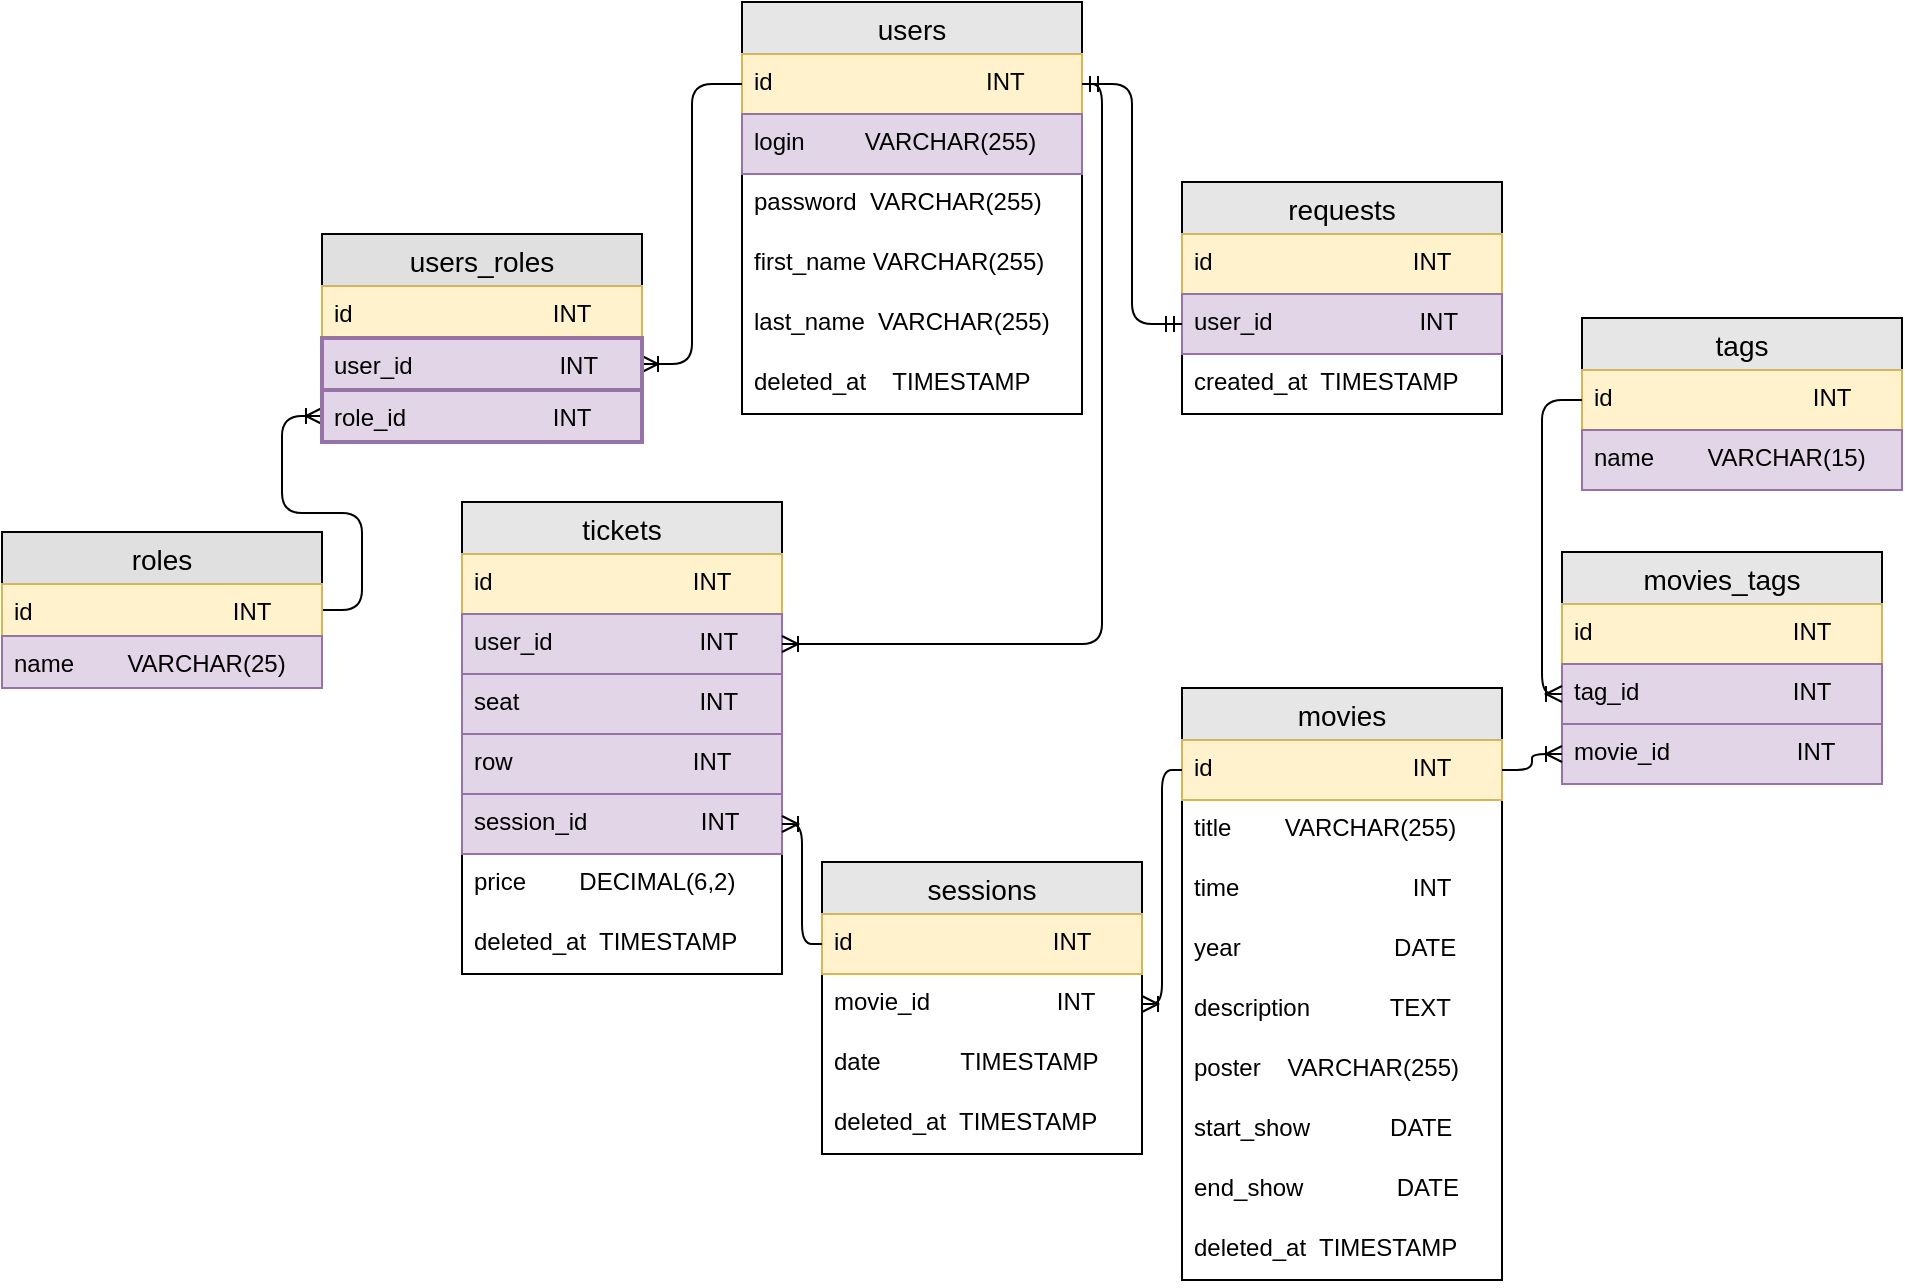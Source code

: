 <mxfile version="14.2.9" type="device"><diagram id="-RcmR5_zFe8NNX7GSMVh" name="Page-1"><mxGraphModel dx="1021" dy="518" grid="1" gridSize="10" guides="1" tooltips="1" connect="1" arrows="1" fold="1" page="1" pageScale="1" pageWidth="827" pageHeight="1169" math="0" shadow="0"><root><mxCell id="0"/><mxCell id="1" parent="0"/><mxCell id="Pe_4OaXlOV5l_LclM_bV-1" value="users" style="swimlane;fontStyle=0;childLayout=stackLayout;horizontal=1;startSize=26;horizontalStack=0;resizeParent=1;resizeParentMax=0;resizeLast=0;collapsible=1;marginBottom=0;align=center;fontSize=14;swimlaneFillColor=#ffffff;fillColor=#E6E6E6;" parent="1" vertex="1"><mxGeometry x="600" y="210" width="170" height="206" as="geometry"/></mxCell><mxCell id="Pe_4OaXlOV5l_LclM_bV-2" value="id                                INT" style="text;strokeColor=#d6b656;fillColor=#fff2cc;spacingLeft=4;spacingRight=4;overflow=hidden;rotatable=0;points=[[0,0.5],[1,0.5]];portConstraint=eastwest;fontSize=12;" parent="Pe_4OaXlOV5l_LclM_bV-1" vertex="1"><mxGeometry y="26" width="170" height="30" as="geometry"/></mxCell><mxCell id="Pe_4OaXlOV5l_LclM_bV-3" value="login         VARCHAR(255)" style="text;strokeColor=#9673a6;fillColor=#e1d5e7;spacingLeft=4;spacingRight=4;overflow=hidden;rotatable=0;points=[[0,0.5],[1,0.5]];portConstraint=eastwest;fontSize=12;" parent="Pe_4OaXlOV5l_LclM_bV-1" vertex="1"><mxGeometry y="56" width="170" height="30" as="geometry"/></mxCell><mxCell id="Pe_4OaXlOV5l_LclM_bV-4" value="password  VARCHAR(255)" style="text;strokeColor=none;fillColor=none;spacingLeft=4;spacingRight=4;overflow=hidden;rotatable=0;points=[[0,0.5],[1,0.5]];portConstraint=eastwest;fontSize=12;" parent="Pe_4OaXlOV5l_LclM_bV-1" vertex="1"><mxGeometry y="86" width="170" height="30" as="geometry"/></mxCell><mxCell id="PdfX5IWD0-OYsIvhmnQD-1" value="first_name VARCHAR(255)" style="text;strokeColor=none;fillColor=none;spacingLeft=4;spacingRight=4;overflow=hidden;rotatable=0;points=[[0,0.5],[1,0.5]];portConstraint=eastwest;fontSize=12;" vertex="1" parent="Pe_4OaXlOV5l_LclM_bV-1"><mxGeometry y="116" width="170" height="30" as="geometry"/></mxCell><mxCell id="PdfX5IWD0-OYsIvhmnQD-2" value="last_name  VARCHAR(255)" style="text;strokeColor=none;fillColor=none;spacingLeft=4;spacingRight=4;overflow=hidden;rotatable=0;points=[[0,0.5],[1,0.5]];portConstraint=eastwest;fontSize=12;" vertex="1" parent="Pe_4OaXlOV5l_LclM_bV-1"><mxGeometry y="146" width="170" height="30" as="geometry"/></mxCell><mxCell id="Pe_4OaXlOV5l_LclM_bV-5" value="deleted_at    TIMESTAMP" style="text;strokeColor=none;fillColor=none;spacingLeft=4;spacingRight=4;overflow=hidden;rotatable=0;points=[[0,0.5],[1,0.5]];portConstraint=eastwest;fontSize=12;" parent="Pe_4OaXlOV5l_LclM_bV-1" vertex="1"><mxGeometry y="176" width="170" height="30" as="geometry"/></mxCell><mxCell id="Pe_4OaXlOV5l_LclM_bV-6" value="movies" style="swimlane;fontStyle=0;childLayout=stackLayout;horizontal=1;startSize=26;horizontalStack=0;resizeParent=1;resizeParentMax=0;resizeLast=0;collapsible=1;marginBottom=0;align=center;fontSize=14;swimlaneFillColor=#ffffff;fillColor=#E6E6E6;" parent="1" vertex="1"><mxGeometry x="820" y="553" width="160" height="296" as="geometry"/></mxCell><mxCell id="Pe_4OaXlOV5l_LclM_bV-7" value="id                              INT" style="text;strokeColor=#d6b656;fillColor=#fff2cc;spacingLeft=4;spacingRight=4;overflow=hidden;rotatable=0;points=[[0,0.5],[1,0.5]];portConstraint=eastwest;fontSize=12;" parent="Pe_4OaXlOV5l_LclM_bV-6" vertex="1"><mxGeometry y="26" width="160" height="30" as="geometry"/></mxCell><mxCell id="Pe_4OaXlOV5l_LclM_bV-8" value="title        VARCHAR(255)" style="text;strokeColor=none;fillColor=none;spacingLeft=4;spacingRight=4;overflow=hidden;rotatable=0;points=[[0,0.5],[1,0.5]];portConstraint=eastwest;fontSize=12;" parent="Pe_4OaXlOV5l_LclM_bV-6" vertex="1"><mxGeometry y="56" width="160" height="30" as="geometry"/></mxCell><mxCell id="Pe_4OaXlOV5l_LclM_bV-9" value="time                          INT" style="text;strokeColor=none;fillColor=none;spacingLeft=4;spacingRight=4;overflow=hidden;rotatable=0;points=[[0,0.5],[1,0.5]];portConstraint=eastwest;fontSize=12;" parent="Pe_4OaXlOV5l_LclM_bV-6" vertex="1"><mxGeometry y="86" width="160" height="30" as="geometry"/></mxCell><mxCell id="Pe_4OaXlOV5l_LclM_bV-10" value="year                       DATE" style="text;strokeColor=none;fillColor=none;spacingLeft=4;spacingRight=4;overflow=hidden;rotatable=0;points=[[0,0.5],[1,0.5]];portConstraint=eastwest;fontSize=12;" parent="Pe_4OaXlOV5l_LclM_bV-6" vertex="1"><mxGeometry y="116" width="160" height="30" as="geometry"/></mxCell><mxCell id="Pe_4OaXlOV5l_LclM_bV-11" value="description            TEXT" style="text;strokeColor=none;fillColor=none;spacingLeft=4;spacingRight=4;overflow=hidden;rotatable=0;points=[[0,0.5],[1,0.5]];portConstraint=eastwest;fontSize=12;" parent="Pe_4OaXlOV5l_LclM_bV-6" vertex="1"><mxGeometry y="146" width="160" height="30" as="geometry"/></mxCell><mxCell id="Pe_4OaXlOV5l_LclM_bV-12" value="poster    VARCHAR(255)" style="text;strokeColor=none;fillColor=none;spacingLeft=4;spacingRight=4;overflow=hidden;rotatable=0;points=[[0,0.5],[1,0.5]];portConstraint=eastwest;fontSize=12;" parent="Pe_4OaXlOV5l_LclM_bV-6" vertex="1"><mxGeometry y="176" width="160" height="30" as="geometry"/></mxCell><mxCell id="Pe_4OaXlOV5l_LclM_bV-67" value="start_show            DATE" style="text;strokeColor=none;fillColor=none;spacingLeft=4;spacingRight=4;overflow=hidden;rotatable=0;points=[[0,0.5],[1,0.5]];portConstraint=eastwest;fontSize=12;" parent="Pe_4OaXlOV5l_LclM_bV-6" vertex="1"><mxGeometry y="206" width="160" height="30" as="geometry"/></mxCell><mxCell id="Pe_4OaXlOV5l_LclM_bV-68" value="end_show              DATE" style="text;strokeColor=none;fillColor=none;spacingLeft=4;spacingRight=4;overflow=hidden;rotatable=0;points=[[0,0.5],[1,0.5]];portConstraint=eastwest;fontSize=12;" parent="Pe_4OaXlOV5l_LclM_bV-6" vertex="1"><mxGeometry y="236" width="160" height="30" as="geometry"/></mxCell><mxCell id="Pe_4OaXlOV5l_LclM_bV-13" value="deleted_at  TIMESTAMP" style="text;strokeColor=none;fillColor=none;spacingLeft=4;spacingRight=4;overflow=hidden;rotatable=0;points=[[0,0.5],[1,0.5]];portConstraint=eastwest;fontSize=12;" parent="Pe_4OaXlOV5l_LclM_bV-6" vertex="1"><mxGeometry y="266" width="160" height="30" as="geometry"/></mxCell><mxCell id="Pe_4OaXlOV5l_LclM_bV-14" value="tags" style="swimlane;fontStyle=0;childLayout=stackLayout;horizontal=1;startSize=26;horizontalStack=0;resizeParent=1;resizeParentMax=0;resizeLast=0;collapsible=1;marginBottom=0;align=center;fontSize=14;swimlaneFillColor=#ffffff;fillColor=#E6E6E6;" parent="1" vertex="1"><mxGeometry x="1020" y="368" width="160" height="86" as="geometry"/></mxCell><mxCell id="Pe_4OaXlOV5l_LclM_bV-15" value="id                              INT" style="text;strokeColor=#d6b656;fillColor=#fff2cc;spacingLeft=4;spacingRight=4;overflow=hidden;rotatable=0;points=[[0,0.5],[1,0.5]];portConstraint=eastwest;fontSize=12;" parent="Pe_4OaXlOV5l_LclM_bV-14" vertex="1"><mxGeometry y="26" width="160" height="30" as="geometry"/></mxCell><mxCell id="Pe_4OaXlOV5l_LclM_bV-16" value="name        VARCHAR(15)" style="text;strokeColor=#9673a6;fillColor=#e1d5e7;spacingLeft=4;spacingRight=4;overflow=hidden;rotatable=0;points=[[0,0.5],[1,0.5]];portConstraint=eastwest;fontSize=12;" parent="Pe_4OaXlOV5l_LclM_bV-14" vertex="1"><mxGeometry y="56" width="160" height="30" as="geometry"/></mxCell><mxCell id="Pe_4OaXlOV5l_LclM_bV-17" value="movies_tags" style="swimlane;fontStyle=0;childLayout=stackLayout;horizontal=1;startSize=26;horizontalStack=0;resizeParent=1;resizeParentMax=0;resizeLast=0;collapsible=1;marginBottom=0;align=center;fontSize=14;swimlaneFillColor=#ffffff;fillColor=#E6E6E6;" parent="1" vertex="1"><mxGeometry x="1010" y="485" width="160" height="116" as="geometry"/></mxCell><mxCell id="Pe_4OaXlOV5l_LclM_bV-18" value="id                              INT" style="text;strokeColor=#d6b656;fillColor=#fff2cc;spacingLeft=4;spacingRight=4;overflow=hidden;rotatable=0;points=[[0,0.5],[1,0.5]];portConstraint=eastwest;fontSize=12;" parent="Pe_4OaXlOV5l_LclM_bV-17" vertex="1"><mxGeometry y="26" width="160" height="30" as="geometry"/></mxCell><mxCell id="Pe_4OaXlOV5l_LclM_bV-19" value="tag_id                       INT" style="text;strokeColor=#9673a6;fillColor=#e1d5e7;spacingLeft=4;spacingRight=4;overflow=hidden;rotatable=0;points=[[0,0.5],[1,0.5]];portConstraint=eastwest;fontSize=12;" parent="Pe_4OaXlOV5l_LclM_bV-17" vertex="1"><mxGeometry y="56" width="160" height="30" as="geometry"/></mxCell><mxCell id="Pe_4OaXlOV5l_LclM_bV-20" value="movie_id                   INT" style="text;strokeColor=#9673a6;fillColor=#e1d5e7;spacingLeft=4;spacingRight=4;overflow=hidden;rotatable=0;points=[[0,0.5],[1,0.5]];portConstraint=eastwest;fontSize=12;" parent="Pe_4OaXlOV5l_LclM_bV-17" vertex="1"><mxGeometry y="86" width="160" height="30" as="geometry"/></mxCell><mxCell id="Pe_4OaXlOV5l_LclM_bV-21" value="tickets" style="swimlane;fontStyle=0;childLayout=stackLayout;horizontal=1;startSize=26;horizontalStack=0;resizeParent=1;resizeParentMax=0;resizeLast=0;collapsible=1;marginBottom=0;align=center;fontSize=14;swimlaneFillColor=#ffffff;fillColor=#E6E6E6;" parent="1" vertex="1"><mxGeometry x="460" y="460" width="160" height="236" as="geometry"/></mxCell><mxCell id="Pe_4OaXlOV5l_LclM_bV-22" value="id                              INT" style="text;strokeColor=#d6b656;fillColor=#fff2cc;spacingLeft=4;spacingRight=4;overflow=hidden;rotatable=0;points=[[0,0.5],[1,0.5]];portConstraint=eastwest;fontSize=12;" parent="Pe_4OaXlOV5l_LclM_bV-21" vertex="1"><mxGeometry y="26" width="160" height="30" as="geometry"/></mxCell><mxCell id="Pe_4OaXlOV5l_LclM_bV-52" value="user_id                      INT" style="text;spacingLeft=4;spacingRight=4;overflow=hidden;rotatable=0;points=[[0,0.5],[1,0.5]];portConstraint=eastwest;fontSize=12;fillColor=#e1d5e7;strokeColor=#9673a6;" parent="Pe_4OaXlOV5l_LclM_bV-21" vertex="1"><mxGeometry y="56" width="160" height="30" as="geometry"/></mxCell><mxCell id="Pe_4OaXlOV5l_LclM_bV-24" value="seat                           INT" style="text;spacingLeft=4;spacingRight=4;overflow=hidden;rotatable=0;points=[[0,0.5],[1,0.5]];portConstraint=eastwest;fontSize=12;align=left;fillColor=#e1d5e7;strokeColor=#9673a6;" parent="Pe_4OaXlOV5l_LclM_bV-21" vertex="1"><mxGeometry y="86" width="160" height="30" as="geometry"/></mxCell><mxCell id="Pe_4OaXlOV5l_LclM_bV-25" value="row                           INT" style="text;strokeColor=#9673a6;fillColor=#e1d5e7;spacingLeft=4;spacingRight=4;overflow=hidden;rotatable=0;points=[[0,0.5],[1,0.5]];portConstraint=eastwest;fontSize=12;" parent="Pe_4OaXlOV5l_LclM_bV-21" vertex="1"><mxGeometry y="116" width="160" height="30" as="geometry"/></mxCell><mxCell id="Pe_4OaXlOV5l_LclM_bV-26" value="session_id                 INT" style="text;strokeColor=#9673a6;fillColor=#e1d5e7;spacingLeft=4;spacingRight=4;overflow=hidden;rotatable=0;points=[[0,0.5],[1,0.5]];portConstraint=eastwest;fontSize=12;align=left;" parent="Pe_4OaXlOV5l_LclM_bV-21" vertex="1"><mxGeometry y="146" width="160" height="30" as="geometry"/></mxCell><mxCell id="Pe_4OaXlOV5l_LclM_bV-27" value="price        DECIMAL(6,2)" style="text;strokeColor=none;fillColor=none;spacingLeft=4;spacingRight=4;overflow=hidden;rotatable=0;points=[[0,0.5],[1,0.5]];portConstraint=eastwest;fontSize=12;align=left;" parent="Pe_4OaXlOV5l_LclM_bV-21" vertex="1"><mxGeometry y="176" width="160" height="30" as="geometry"/></mxCell><mxCell id="Pe_4OaXlOV5l_LclM_bV-28" value="deleted_at  TIMESTAMP" style="text;strokeColor=none;fillColor=none;spacingLeft=4;spacingRight=4;overflow=hidden;rotatable=0;points=[[0,0.5],[1,0.5]];portConstraint=eastwest;fontSize=12;" parent="Pe_4OaXlOV5l_LclM_bV-21" vertex="1"><mxGeometry y="206" width="160" height="30" as="geometry"/></mxCell><mxCell id="Pe_4OaXlOV5l_LclM_bV-29" value="" style="edgeStyle=orthogonalEdgeStyle;fontSize=12;html=1;endArrow=ERoneToMany;entryX=0;entryY=0.5;entryDx=0;entryDy=0;exitX=1;exitY=0.5;exitDx=0;exitDy=0;" parent="1" source="Pe_4OaXlOV5l_LclM_bV-7" target="Pe_4OaXlOV5l_LclM_bV-20" edge="1"><mxGeometry width="100" height="100" relative="1" as="geometry"><mxPoint x="1060" y="758" as="sourcePoint"/><mxPoint x="1060" y="704" as="targetPoint"/></mxGeometry></mxCell><mxCell id="Pe_4OaXlOV5l_LclM_bV-30" value="" style="edgeStyle=orthogonalEdgeStyle;fontSize=12;html=1;endArrow=ERoneToMany;entryX=0;entryY=0.5;entryDx=0;entryDy=0;exitX=0;exitY=0.5;exitDx=0;exitDy=0;" parent="1" source="Pe_4OaXlOV5l_LclM_bV-15" target="Pe_4OaXlOV5l_LclM_bV-19" edge="1"><mxGeometry width="100" height="100" relative="1" as="geometry"><mxPoint x="1050" y="508" as="sourcePoint"/><mxPoint x="1060" y="547" as="targetPoint"/></mxGeometry></mxCell><mxCell id="Pe_4OaXlOV5l_LclM_bV-31" value="" style="edgeStyle=orthogonalEdgeStyle;fontSize=12;html=1;endArrow=ERoneToMany;entryX=1;entryY=0.5;entryDx=0;entryDy=0;exitX=0;exitY=0.5;exitDx=0;exitDy=0;" parent="1" source="Pe_4OaXlOV5l_LclM_bV-7" target="Pe_4OaXlOV5l_LclM_bV-58" edge="1"><mxGeometry width="100" height="100" relative="1" as="geometry"><mxPoint x="810" y="758" as="sourcePoint"/><mxPoint x="770" y="880" as="targetPoint"/></mxGeometry></mxCell><mxCell id="Pe_4OaXlOV5l_LclM_bV-32" style="edgeStyle=orthogonalEdgeStyle;rounded=1;orthogonalLoop=1;jettySize=auto;html=1;exitX=0;exitY=0.5;exitDx=0;exitDy=0;entryX=1;entryY=0.5;entryDx=0;entryDy=0;endArrow=ERoneToMany;endFill=0;" parent="1" source="Pe_4OaXlOV5l_LclM_bV-2" target="Pe_4OaXlOV5l_LclM_bV-48" edge="1"><mxGeometry relative="1" as="geometry"><mxPoint x="496" y="186" as="sourcePoint"/></mxGeometry></mxCell><mxCell id="Pe_4OaXlOV5l_LclM_bV-33" style="edgeStyle=orthogonalEdgeStyle;rounded=1;orthogonalLoop=1;jettySize=auto;html=1;exitX=1;exitY=0.5;exitDx=0;exitDy=0;entryX=0;entryY=0.5;entryDx=0;entryDy=0;endArrow=ERoneToMany;endFill=0;" parent="1" source="Pe_4OaXlOV5l_LclM_bV-44" target="Pe_4OaXlOV5l_LclM_bV-49" edge="1"><mxGeometry relative="1" as="geometry"/></mxCell><mxCell id="Pe_4OaXlOV5l_LclM_bV-43" value="roles" style="swimlane;fontStyle=0;childLayout=stackLayout;horizontal=1;startSize=26;fillColor=#e0e0e0;horizontalStack=0;resizeParent=1;resizeParentMax=0;resizeLast=0;collapsible=1;marginBottom=0;swimlaneFillColor=#ffffff;align=center;fontSize=14;" parent="1" vertex="1"><mxGeometry x="230" y="475" width="160" height="78" as="geometry"/></mxCell><mxCell id="Pe_4OaXlOV5l_LclM_bV-44" value="id                              INT" style="text;strokeColor=#d6b656;fillColor=#fff2cc;spacingLeft=4;spacingRight=4;overflow=hidden;rotatable=0;points=[[0,0.5],[1,0.5]];portConstraint=eastwest;fontSize=12;" parent="Pe_4OaXlOV5l_LclM_bV-43" vertex="1"><mxGeometry y="26" width="160" height="26" as="geometry"/></mxCell><mxCell id="Pe_4OaXlOV5l_LclM_bV-45" value="name        VARCHAR(25)" style="text;strokeColor=#9673a6;fillColor=#e1d5e7;spacingLeft=4;spacingRight=4;overflow=hidden;rotatable=0;points=[[0,0.5],[1,0.5]];portConstraint=eastwest;fontSize=12;" parent="Pe_4OaXlOV5l_LclM_bV-43" vertex="1"><mxGeometry y="52" width="160" height="26" as="geometry"/></mxCell><mxCell id="Pe_4OaXlOV5l_LclM_bV-46" value="users_roles" style="swimlane;fontStyle=0;childLayout=stackLayout;horizontal=1;startSize=26;fillColor=#e0e0e0;horizontalStack=0;resizeParent=1;resizeParentMax=0;resizeLast=0;collapsible=1;marginBottom=0;swimlaneFillColor=#ffffff;align=center;fontSize=14;" parent="1" vertex="1"><mxGeometry x="390" y="326" width="160" height="104" as="geometry"/></mxCell><mxCell id="Pe_4OaXlOV5l_LclM_bV-47" value="id                              INT" style="text;strokeColor=#d6b656;fillColor=#fff2cc;spacingLeft=4;spacingRight=4;overflow=hidden;rotatable=0;points=[[0,0.5],[1,0.5]];portConstraint=eastwest;fontSize=12;" parent="Pe_4OaXlOV5l_LclM_bV-46" vertex="1"><mxGeometry y="26" width="160" height="26" as="geometry"/></mxCell><mxCell id="Pe_4OaXlOV5l_LclM_bV-48" value="user_id                      INT" style="text;strokeColor=#9673a6;fillColor=#e1d5e7;spacingLeft=4;spacingRight=4;overflow=hidden;rotatable=0;points=[[0,0.5],[1,0.5]];portConstraint=eastwest;fontSize=12;strokeWidth=2;gradientDirection=west;" parent="Pe_4OaXlOV5l_LclM_bV-46" vertex="1"><mxGeometry y="52" width="160" height="26" as="geometry"/></mxCell><mxCell id="Pe_4OaXlOV5l_LclM_bV-49" value="role_id                      INT" style="text;strokeColor=#9673a6;fillColor=#e1d5e7;spacingLeft=4;spacingRight=4;overflow=hidden;rotatable=0;points=[[0,0.5],[1,0.5]];portConstraint=eastwest;fontSize=12;strokeWidth=2;gradientDirection=west;" parent="Pe_4OaXlOV5l_LclM_bV-46" vertex="1"><mxGeometry y="78" width="160" height="26" as="geometry"/></mxCell><mxCell id="Pe_4OaXlOV5l_LclM_bV-54" value="" style="edgeStyle=orthogonalEdgeStyle;fontSize=12;html=1;endArrow=ERoneToMany;entryX=1;entryY=0.5;entryDx=0;entryDy=0;exitX=1;exitY=0.5;exitDx=0;exitDy=0;" parent="1" source="Pe_4OaXlOV5l_LclM_bV-2" target="Pe_4OaXlOV5l_LclM_bV-52" edge="1"><mxGeometry width="100" height="100" relative="1" as="geometry"><mxPoint x="810" y="467" as="sourcePoint"/><mxPoint x="910" y="367" as="targetPoint"/></mxGeometry></mxCell><mxCell id="Pe_4OaXlOV5l_LclM_bV-56" value="sessions" style="swimlane;fontStyle=0;childLayout=stackLayout;horizontal=1;startSize=26;horizontalStack=0;resizeParent=1;resizeParentMax=0;resizeLast=0;collapsible=1;marginBottom=0;align=center;fontSize=14;swimlaneFillColor=#ffffff;fillColor=#E6E6E6;" parent="1" vertex="1"><mxGeometry x="640" y="640" width="160" height="146" as="geometry"/></mxCell><mxCell id="Pe_4OaXlOV5l_LclM_bV-57" value="id                              INT" style="text;strokeColor=#d6b656;fillColor=#fff2cc;spacingLeft=4;spacingRight=4;overflow=hidden;rotatable=0;points=[[0,0.5],[1,0.5]];portConstraint=eastwest;fontSize=12;" parent="Pe_4OaXlOV5l_LclM_bV-56" vertex="1"><mxGeometry y="26" width="160" height="30" as="geometry"/></mxCell><mxCell id="Pe_4OaXlOV5l_LclM_bV-58" value="movie_id                   INT" style="text;strokeColor=none;fillColor=none;spacingLeft=4;spacingRight=4;overflow=hidden;rotatable=0;points=[[0,0.5],[1,0.5]];portConstraint=eastwest;fontSize=12;" parent="Pe_4OaXlOV5l_LclM_bV-56" vertex="1"><mxGeometry y="56" width="160" height="30" as="geometry"/></mxCell><mxCell id="Pe_4OaXlOV5l_LclM_bV-59" value="date            TIMESTAMP" style="text;strokeColor=none;fillColor=none;spacingLeft=4;spacingRight=4;overflow=hidden;rotatable=0;points=[[0,0.5],[1,0.5]];portConstraint=eastwest;fontSize=12;" parent="Pe_4OaXlOV5l_LclM_bV-56" vertex="1"><mxGeometry y="86" width="160" height="30" as="geometry"/></mxCell><mxCell id="Pe_4OaXlOV5l_LclM_bV-60" value="deleted_at  TIMESTAMP" style="text;strokeColor=none;fillColor=none;spacingLeft=4;spacingRight=4;overflow=hidden;rotatable=0;points=[[0,0.5],[1,0.5]];portConstraint=eastwest;fontSize=12;" parent="Pe_4OaXlOV5l_LclM_bV-56" vertex="1"><mxGeometry y="116" width="160" height="30" as="geometry"/></mxCell><mxCell id="Pe_4OaXlOV5l_LclM_bV-61" value="" style="edgeStyle=orthogonalEdgeStyle;fontSize=12;html=1;endArrow=ERoneToMany;exitX=0;exitY=0.5;exitDx=0;exitDy=0;entryX=1;entryY=0.5;entryDx=0;entryDy=0;" parent="1" source="Pe_4OaXlOV5l_LclM_bV-57" target="Pe_4OaXlOV5l_LclM_bV-26" edge="1"><mxGeometry width="100" height="100" relative="1" as="geometry"><mxPoint x="450" y="767" as="sourcePoint"/><mxPoint x="550" y="667" as="targetPoint"/></mxGeometry></mxCell><mxCell id="Pe_4OaXlOV5l_LclM_bV-62" value="requests" style="swimlane;fontStyle=0;childLayout=stackLayout;horizontal=1;startSize=26;horizontalStack=0;resizeParent=1;resizeParentMax=0;resizeLast=0;collapsible=1;marginBottom=0;align=center;fontSize=14;swimlaneFillColor=#ffffff;fillColor=#E6E6E6;" parent="1" vertex="1"><mxGeometry x="820" y="300" width="160" height="116" as="geometry"/></mxCell><mxCell id="Pe_4OaXlOV5l_LclM_bV-63" value="id                              INT" style="text;strokeColor=#d6b656;fillColor=#fff2cc;spacingLeft=4;spacingRight=4;overflow=hidden;rotatable=0;points=[[0,0.5],[1,0.5]];portConstraint=eastwest;fontSize=12;" parent="Pe_4OaXlOV5l_LclM_bV-62" vertex="1"><mxGeometry y="26" width="160" height="30" as="geometry"/></mxCell><mxCell id="Pe_4OaXlOV5l_LclM_bV-64" value="user_id                      INT" style="text;strokeColor=#9673a6;fillColor=#e1d5e7;spacingLeft=4;spacingRight=4;overflow=hidden;rotatable=0;points=[[0,0.5],[1,0.5]];portConstraint=eastwest;fontSize=12;" parent="Pe_4OaXlOV5l_LclM_bV-62" vertex="1"><mxGeometry y="56" width="160" height="30" as="geometry"/></mxCell><mxCell id="Pe_4OaXlOV5l_LclM_bV-65" value="created_at  TIMESTAMP" style="text;strokeColor=none;fillColor=none;spacingLeft=4;spacingRight=4;overflow=hidden;rotatable=0;points=[[0,0.5],[1,0.5]];portConstraint=eastwest;fontSize=12;" parent="Pe_4OaXlOV5l_LclM_bV-62" vertex="1"><mxGeometry y="86" width="160" height="30" as="geometry"/></mxCell><mxCell id="Pe_4OaXlOV5l_LclM_bV-66" value="" style="edgeStyle=orthogonalEdgeStyle;fontSize=12;html=1;endArrow=ERmandOne;startArrow=ERmandOne;exitX=1;exitY=0.5;exitDx=0;exitDy=0;entryX=0;entryY=0.5;entryDx=0;entryDy=0;" parent="1" source="Pe_4OaXlOV5l_LclM_bV-2" target="Pe_4OaXlOV5l_LclM_bV-64" edge="1"><mxGeometry width="100" height="100" relative="1" as="geometry"><mxPoint x="770" y="307" as="sourcePoint"/><mxPoint x="820" y="287" as="targetPoint"/></mxGeometry></mxCell></root></mxGraphModel></diagram></mxfile>